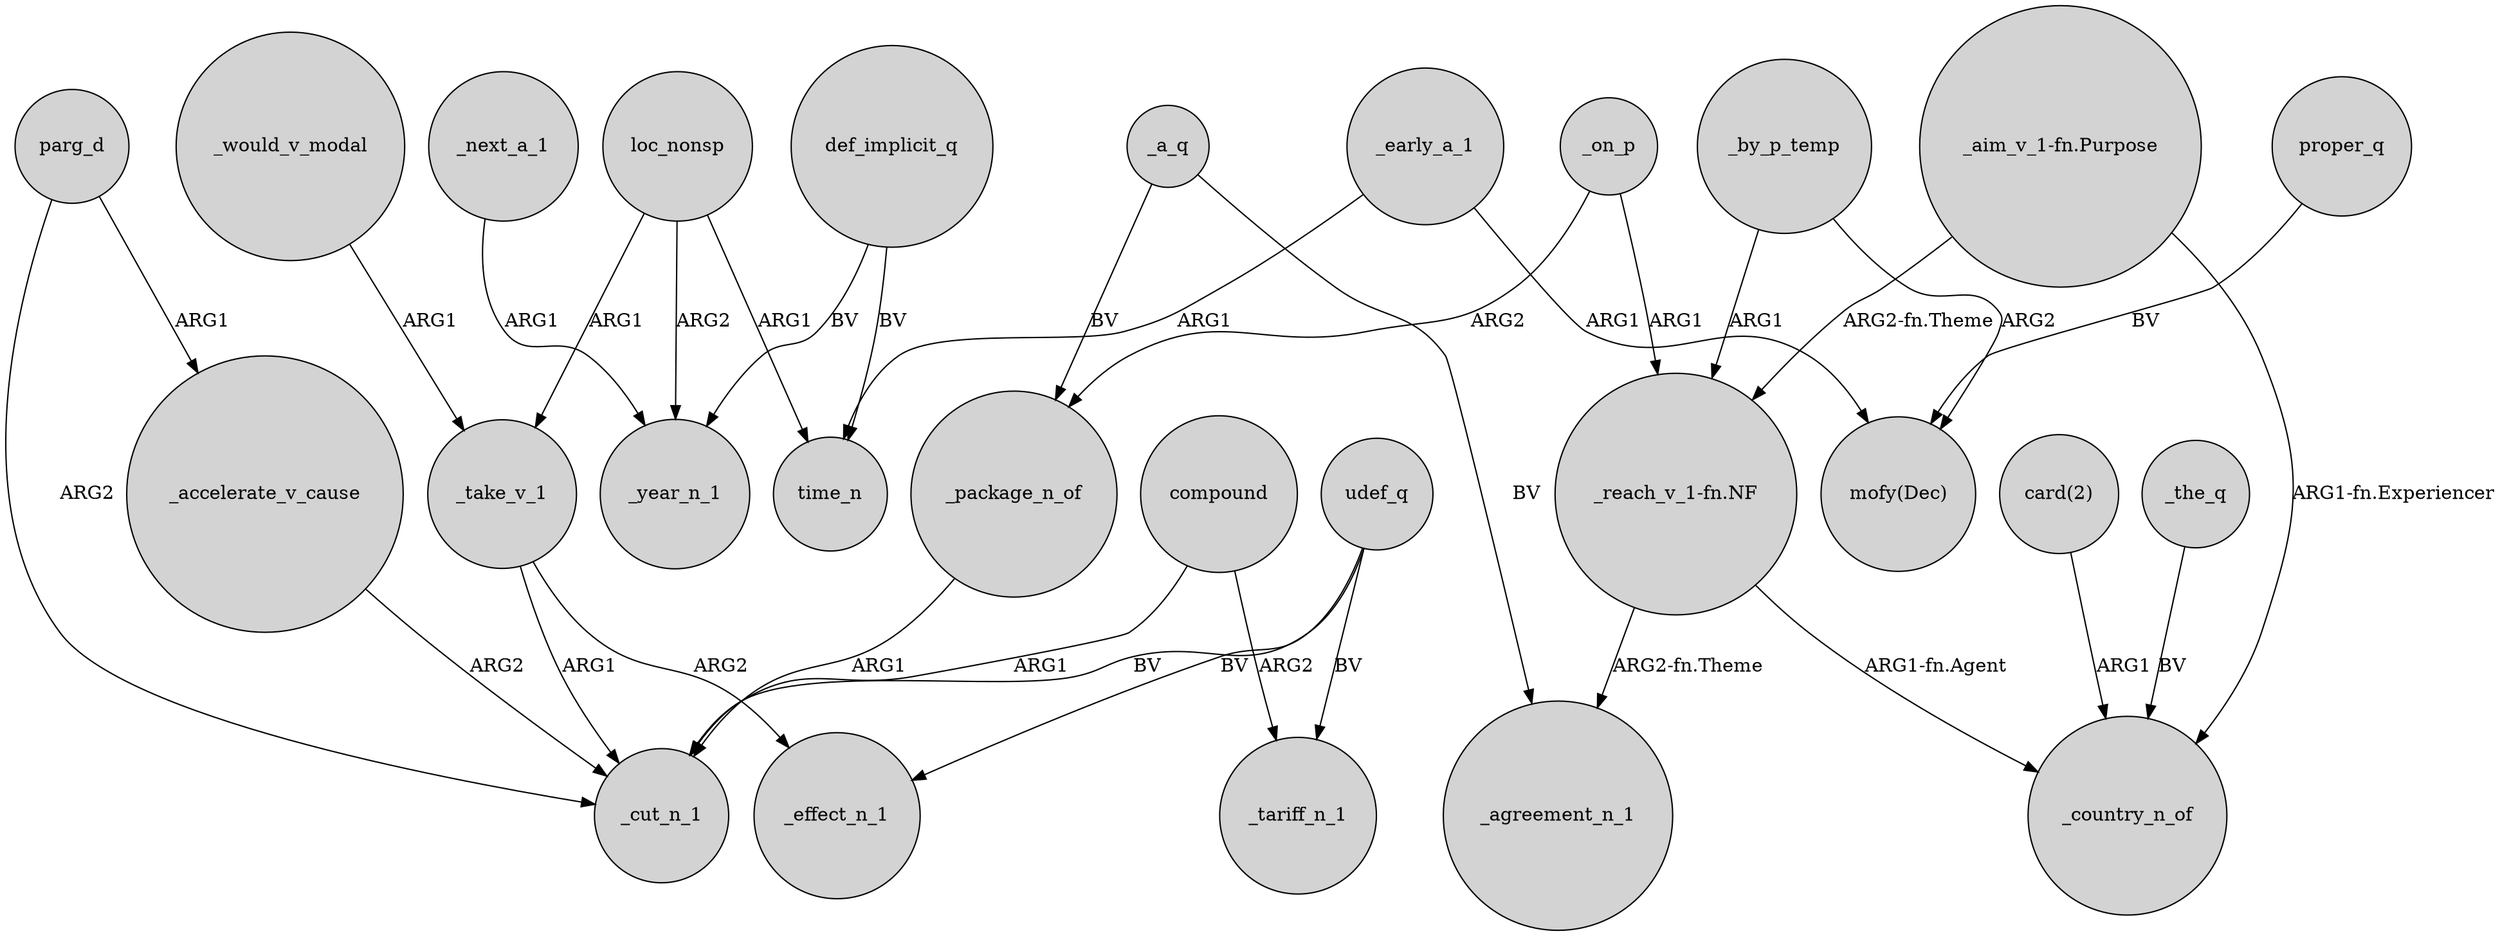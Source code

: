 digraph {
	node [shape=circle style=filled]
	_on_p -> _package_n_of [label=ARG2]
	"_aim_v_1-fn.Purpose" -> "_reach_v_1-fn.NF" [label="ARG2-fn.Theme"]
	"_aim_v_1-fn.Purpose" -> _country_n_of [label="ARG1-fn.Experiencer"]
	def_implicit_q -> _year_n_1 [label=BV]
	_by_p_temp -> "mofy(Dec)" [label=ARG2]
	parg_d -> _cut_n_1 [label=ARG2]
	proper_q -> "mofy(Dec)" [label=BV]
	parg_d -> _accelerate_v_cause [label=ARG1]
	_by_p_temp -> "_reach_v_1-fn.NF" [label=ARG1]
	_would_v_modal -> _take_v_1 [label=ARG1]
	_package_n_of -> _cut_n_1 [label=ARG1]
	udef_q -> _effect_n_1 [label=BV]
	loc_nonsp -> time_n [label=ARG1]
	"_reach_v_1-fn.NF" -> _country_n_of [label="ARG1-fn.Agent"]
	_the_q -> _country_n_of [label=BV]
	_early_a_1 -> "mofy(Dec)" [label=ARG1]
	compound -> _cut_n_1 [label=ARG1]
	"card(2)" -> _country_n_of [label=ARG1]
	_a_q -> _agreement_n_1 [label=BV]
	_on_p -> "_reach_v_1-fn.NF" [label=ARG1]
	_next_a_1 -> _year_n_1 [label=ARG1]
	_accelerate_v_cause -> _cut_n_1 [label=ARG2]
	loc_nonsp -> _year_n_1 [label=ARG2]
	udef_q -> _cut_n_1 [label=BV]
	_take_v_1 -> _effect_n_1 [label=ARG2]
	_early_a_1 -> time_n [label=ARG1]
	_a_q -> _package_n_of [label=BV]
	loc_nonsp -> _take_v_1 [label=ARG1]
	_take_v_1 -> _cut_n_1 [label=ARG1]
	compound -> _tariff_n_1 [label=ARG2]
	"_reach_v_1-fn.NF" -> _agreement_n_1 [label="ARG2-fn.Theme"]
	def_implicit_q -> time_n [label=BV]
	udef_q -> _tariff_n_1 [label=BV]
}
